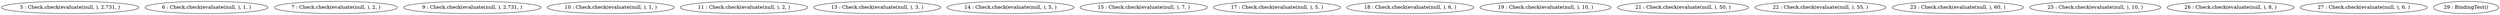 digraph G {
"5 : Check.check(evaluate(null, ), 2.731, )"
"6 : Check.check(evaluate(null, ), 1, )"
"7 : Check.check(evaluate(null, ), 2, )"
"9 : Check.check(evaluate(null, ), 2.731, )"
"10 : Check.check(evaluate(null, ), 1, )"
"11 : Check.check(evaluate(null, ), 2, )"
"13 : Check.check(evaluate(null, ), 3, )"
"14 : Check.check(evaluate(null, ), 5, )"
"15 : Check.check(evaluate(null, ), 7, )"
"17 : Check.check(evaluate(null, ), 5, )"
"18 : Check.check(evaluate(null, ), 6, )"
"19 : Check.check(evaluate(null, ), 10, )"
"21 : Check.check(evaluate(null, ), 50, )"
"22 : Check.check(evaluate(null, ), 55, )"
"23 : Check.check(evaluate(null, ), 60, )"
"25 : Check.check(evaluate(null, ), 10, )"
"26 : Check.check(evaluate(null, ), 8, )"
"27 : Check.check(evaluate(null, ), 6, )"
"29 : BindingTest()"
}